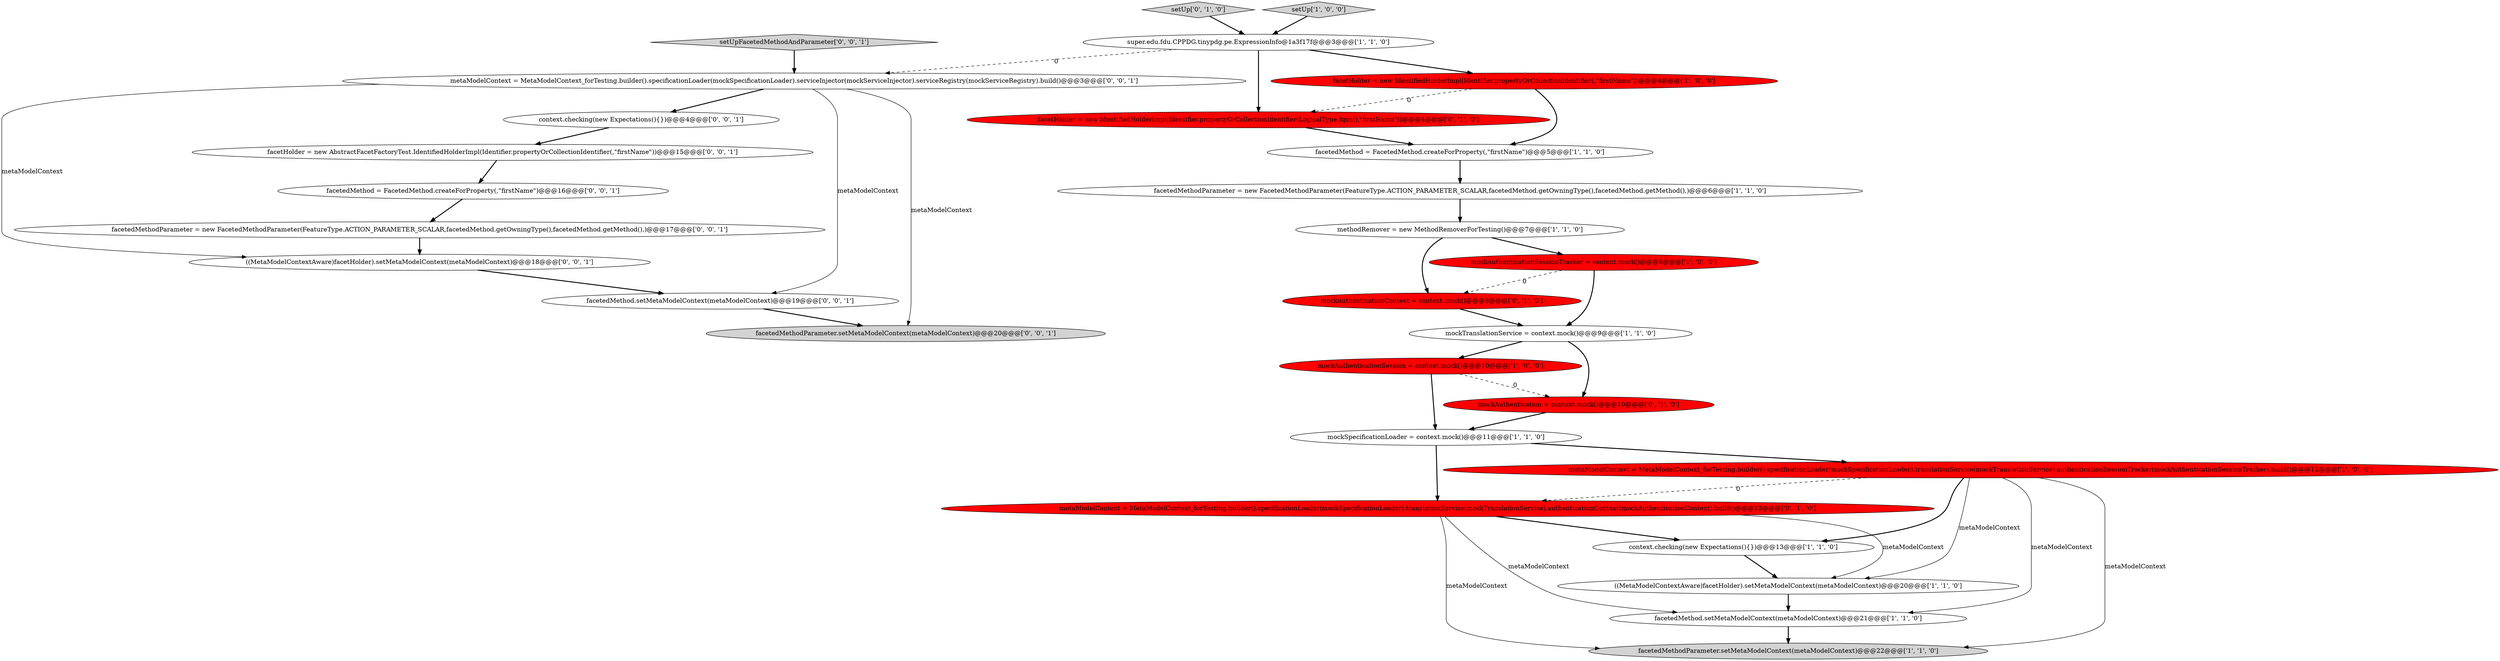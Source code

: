 digraph {
22 [style = filled, label = "facetedMethod = FacetedMethod.createForProperty(,\"firstName\")@@@16@@@['0', '0', '1']", fillcolor = white, shape = ellipse image = "AAA0AAABBB3BBB"];
15 [style = filled, label = "mockAuthenticationContext = context.mock()@@@8@@@['0', '1', '0']", fillcolor = red, shape = ellipse image = "AAA1AAABBB2BBB"];
17 [style = filled, label = "facetHolder = new IdentifiedHolderImpl(Identifier.propertyOrCollectionIdentifier(LogicalType.fqcn(),\"firstName\"))@@@4@@@['0', '1', '0']", fillcolor = red, shape = ellipse image = "AAA1AAABBB2BBB"];
2 [style = filled, label = "context.checking(new Expectations(){})@@@13@@@['1', '1', '0']", fillcolor = white, shape = ellipse image = "AAA0AAABBB1BBB"];
23 [style = filled, label = "facetedMethod.setMetaModelContext(metaModelContext)@@@19@@@['0', '0', '1']", fillcolor = white, shape = ellipse image = "AAA0AAABBB3BBB"];
8 [style = filled, label = "methodRemover = new MethodRemoverForTesting()@@@7@@@['1', '1', '0']", fillcolor = white, shape = ellipse image = "AAA0AAABBB1BBB"];
25 [style = filled, label = "((MetaModelContextAware)facetHolder).setMetaModelContext(metaModelContext)@@@18@@@['0', '0', '1']", fillcolor = white, shape = ellipse image = "AAA0AAABBB3BBB"];
16 [style = filled, label = "metaModelContext = MetaModelContext_forTesting.builder().specificationLoader(mockSpecificationLoader).translationService(mockTranslationService).authenticationContext(mockAuthenticationContext).build()@@@12@@@['0', '1', '0']", fillcolor = red, shape = ellipse image = "AAA1AAABBB2BBB"];
5 [style = filled, label = "mockSpecificationLoader = context.mock()@@@11@@@['1', '1', '0']", fillcolor = white, shape = ellipse image = "AAA0AAABBB1BBB"];
0 [style = filled, label = "super.edu.fdu.CPPDG.tinypdg.pe.ExpressionInfo@1a3f17f@@@3@@@['1', '1', '0']", fillcolor = white, shape = ellipse image = "AAA0AAABBB1BBB"];
14 [style = filled, label = "facetedMethod.setMetaModelContext(metaModelContext)@@@21@@@['1', '1', '0']", fillcolor = white, shape = ellipse image = "AAA0AAABBB1BBB"];
9 [style = filled, label = "mockTranslationService = context.mock()@@@9@@@['1', '1', '0']", fillcolor = white, shape = ellipse image = "AAA0AAABBB1BBB"];
19 [style = filled, label = "setUp['0', '1', '0']", fillcolor = lightgray, shape = diamond image = "AAA0AAABBB2BBB"];
21 [style = filled, label = "context.checking(new Expectations(){})@@@4@@@['0', '0', '1']", fillcolor = white, shape = ellipse image = "AAA0AAABBB3BBB"];
4 [style = filled, label = "facetedMethodParameter.setMetaModelContext(metaModelContext)@@@22@@@['1', '1', '0']", fillcolor = lightgray, shape = ellipse image = "AAA0AAABBB1BBB"];
1 [style = filled, label = "mockAuthenticationSessionTracker = context.mock()@@@8@@@['1', '0', '0']", fillcolor = red, shape = ellipse image = "AAA1AAABBB1BBB"];
10 [style = filled, label = "mockAuthenticationSession = context.mock()@@@10@@@['1', '0', '0']", fillcolor = red, shape = ellipse image = "AAA1AAABBB1BBB"];
27 [style = filled, label = "metaModelContext = MetaModelContext_forTesting.builder().specificationLoader(mockSpecificationLoader).serviceInjector(mockServiceInjector).serviceRegistry(mockServiceRegistry).build()@@@3@@@['0', '0', '1']", fillcolor = white, shape = ellipse image = "AAA0AAABBB3BBB"];
7 [style = filled, label = "facetedMethodParameter = new FacetedMethodParameter(FeatureType.ACTION_PARAMETER_SCALAR,facetedMethod.getOwningType(),facetedMethod.getMethod(),)@@@6@@@['1', '1', '0']", fillcolor = white, shape = ellipse image = "AAA0AAABBB1BBB"];
12 [style = filled, label = "facetHolder = new IdentifiedHolderImpl(Identifier.propertyOrCollectionIdentifier(,\"firstName\"))@@@4@@@['1', '0', '0']", fillcolor = red, shape = ellipse image = "AAA1AAABBB1BBB"];
13 [style = filled, label = "facetedMethod = FacetedMethod.createForProperty(,\"firstName\")@@@5@@@['1', '1', '0']", fillcolor = white, shape = ellipse image = "AAA0AAABBB1BBB"];
3 [style = filled, label = "setUp['1', '0', '0']", fillcolor = lightgray, shape = diamond image = "AAA0AAABBB1BBB"];
26 [style = filled, label = "facetedMethodParameter.setMetaModelContext(metaModelContext)@@@20@@@['0', '0', '1']", fillcolor = lightgray, shape = ellipse image = "AAA0AAABBB3BBB"];
11 [style = filled, label = "((MetaModelContextAware)facetHolder).setMetaModelContext(metaModelContext)@@@20@@@['1', '1', '0']", fillcolor = white, shape = ellipse image = "AAA0AAABBB1BBB"];
20 [style = filled, label = "facetHolder = new AbstractFacetFactoryTest.IdentifiedHolderImpl(Identifier.propertyOrCollectionIdentifier(,\"firstName\"))@@@15@@@['0', '0', '1']", fillcolor = white, shape = ellipse image = "AAA0AAABBB3BBB"];
6 [style = filled, label = "metaModelContext = MetaModelContext_forTesting.builder().specificationLoader(mockSpecificationLoader).translationService(mockTranslationService).authenticationSessionTracker(mockAuthenticationSessionTracker).build()@@@12@@@['1', '0', '0']", fillcolor = red, shape = ellipse image = "AAA1AAABBB1BBB"];
18 [style = filled, label = "mockAuthentication = context.mock()@@@10@@@['0', '1', '0']", fillcolor = red, shape = ellipse image = "AAA1AAABBB2BBB"];
24 [style = filled, label = "facetedMethodParameter = new FacetedMethodParameter(FeatureType.ACTION_PARAMETER_SCALAR,facetedMethod.getOwningType(),facetedMethod.getMethod(),)@@@17@@@['0', '0', '1']", fillcolor = white, shape = ellipse image = "AAA0AAABBB3BBB"];
28 [style = filled, label = "setUpFacetedMethodAndParameter['0', '0', '1']", fillcolor = lightgray, shape = diamond image = "AAA0AAABBB3BBB"];
8->15 [style = bold, label=""];
11->14 [style = bold, label=""];
25->23 [style = bold, label=""];
0->17 [style = bold, label=""];
1->15 [style = dashed, label="0"];
0->12 [style = bold, label=""];
27->25 [style = solid, label="metaModelContext"];
23->26 [style = bold, label=""];
16->14 [style = solid, label="metaModelContext"];
12->17 [style = dashed, label="0"];
27->26 [style = solid, label="metaModelContext"];
0->27 [style = dashed, label="0"];
9->10 [style = bold, label=""];
27->23 [style = solid, label="metaModelContext"];
16->2 [style = bold, label=""];
7->8 [style = bold, label=""];
3->0 [style = bold, label=""];
1->9 [style = bold, label=""];
19->0 [style = bold, label=""];
20->22 [style = bold, label=""];
16->4 [style = solid, label="metaModelContext"];
6->2 [style = bold, label=""];
5->16 [style = bold, label=""];
8->1 [style = bold, label=""];
12->13 [style = bold, label=""];
6->16 [style = dashed, label="0"];
9->18 [style = bold, label=""];
10->5 [style = bold, label=""];
5->6 [style = bold, label=""];
21->20 [style = bold, label=""];
16->11 [style = solid, label="metaModelContext"];
15->9 [style = bold, label=""];
13->7 [style = bold, label=""];
24->25 [style = bold, label=""];
18->5 [style = bold, label=""];
6->4 [style = solid, label="metaModelContext"];
17->13 [style = bold, label=""];
28->27 [style = bold, label=""];
22->24 [style = bold, label=""];
6->14 [style = solid, label="metaModelContext"];
27->21 [style = bold, label=""];
2->11 [style = bold, label=""];
6->11 [style = solid, label="metaModelContext"];
10->18 [style = dashed, label="0"];
14->4 [style = bold, label=""];
}
